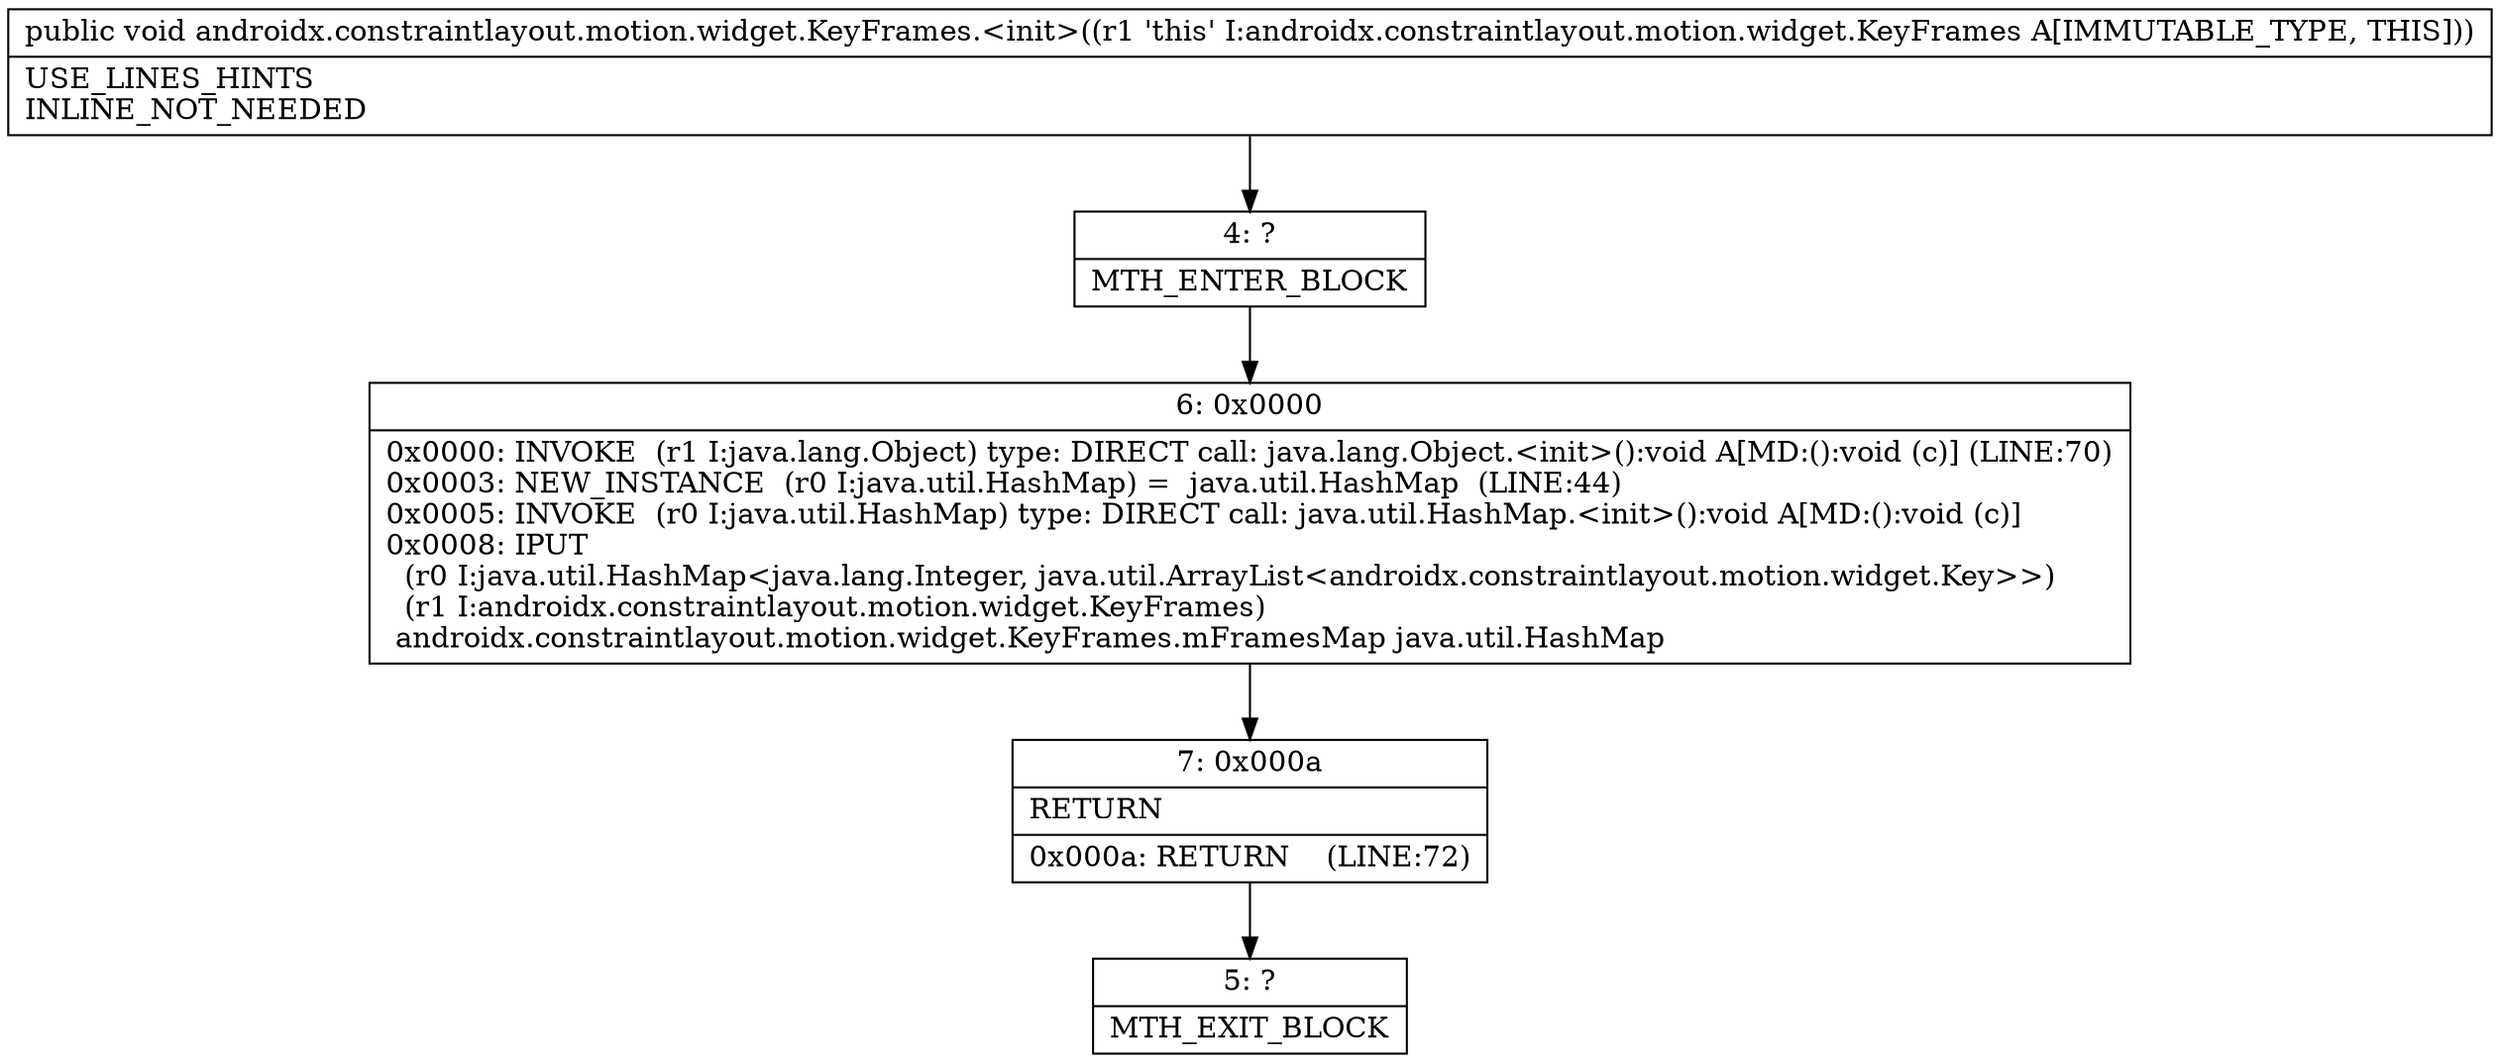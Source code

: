 digraph "CFG forandroidx.constraintlayout.motion.widget.KeyFrames.\<init\>()V" {
Node_4 [shape=record,label="{4\:\ ?|MTH_ENTER_BLOCK\l}"];
Node_6 [shape=record,label="{6\:\ 0x0000|0x0000: INVOKE  (r1 I:java.lang.Object) type: DIRECT call: java.lang.Object.\<init\>():void A[MD:():void (c)] (LINE:70)\l0x0003: NEW_INSTANCE  (r0 I:java.util.HashMap) =  java.util.HashMap  (LINE:44)\l0x0005: INVOKE  (r0 I:java.util.HashMap) type: DIRECT call: java.util.HashMap.\<init\>():void A[MD:():void (c)]\l0x0008: IPUT  \l  (r0 I:java.util.HashMap\<java.lang.Integer, java.util.ArrayList\<androidx.constraintlayout.motion.widget.Key\>\>)\l  (r1 I:androidx.constraintlayout.motion.widget.KeyFrames)\l androidx.constraintlayout.motion.widget.KeyFrames.mFramesMap java.util.HashMap \l}"];
Node_7 [shape=record,label="{7\:\ 0x000a|RETURN\l|0x000a: RETURN    (LINE:72)\l}"];
Node_5 [shape=record,label="{5\:\ ?|MTH_EXIT_BLOCK\l}"];
MethodNode[shape=record,label="{public void androidx.constraintlayout.motion.widget.KeyFrames.\<init\>((r1 'this' I:androidx.constraintlayout.motion.widget.KeyFrames A[IMMUTABLE_TYPE, THIS]))  | USE_LINES_HINTS\lINLINE_NOT_NEEDED\l}"];
MethodNode -> Node_4;Node_4 -> Node_6;
Node_6 -> Node_7;
Node_7 -> Node_5;
}

